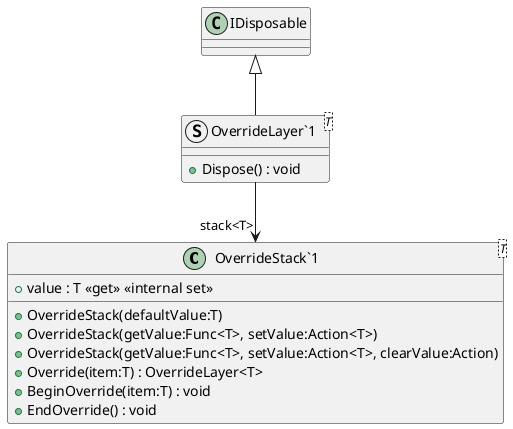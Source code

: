 @startuml
class "OverrideStack`1"<T> {
    + OverrideStack(defaultValue:T)
    + OverrideStack(getValue:Func<T>, setValue:Action<T>)
    + OverrideStack(getValue:Func<T>, setValue:Action<T>, clearValue:Action)
    + value : T <<get>> <<internal set>>
    + Override(item:T) : OverrideLayer<T>
    + BeginOverride(item:T) : void
    + EndOverride() : void
}
struct "OverrideLayer`1"<T> {
    + Dispose() : void
}
IDisposable <|-- "OverrideLayer`1"
"OverrideLayer`1" --> "stack<T>" "OverrideStack`1"
@enduml
